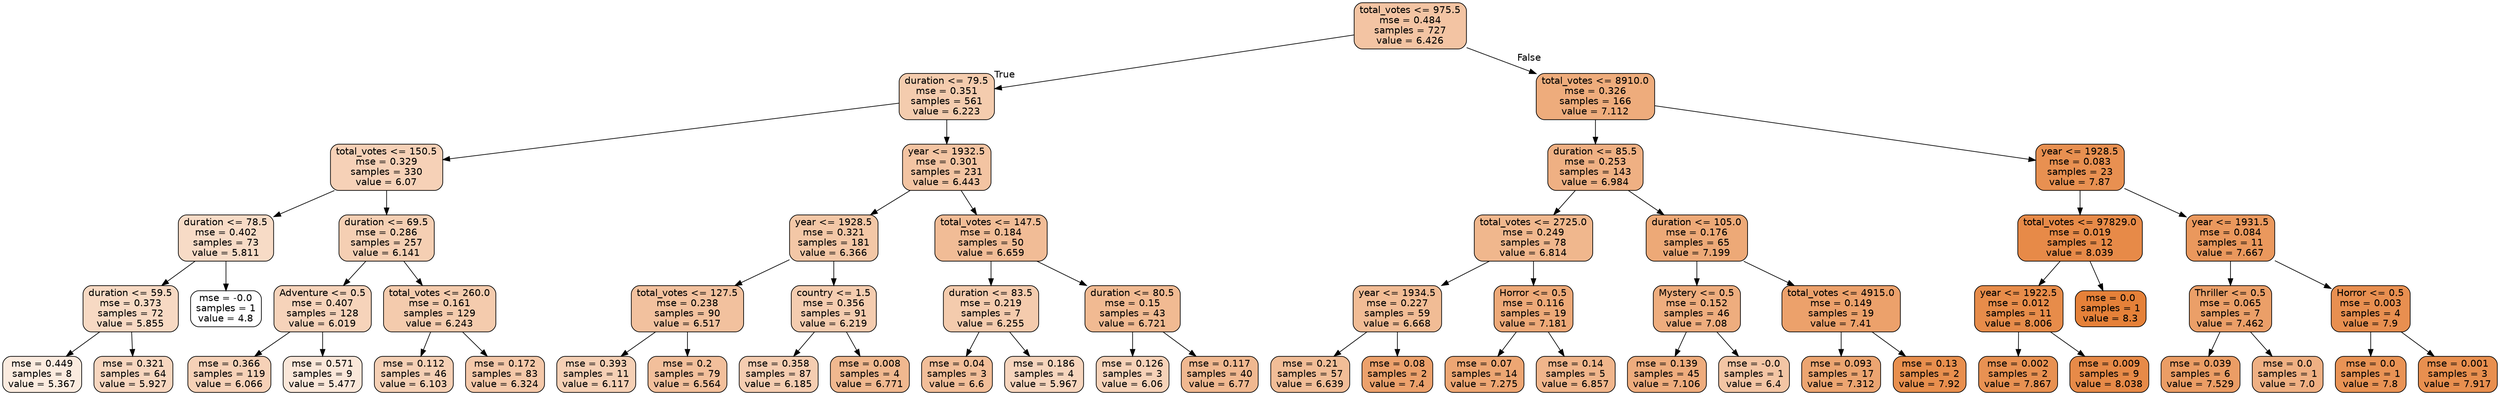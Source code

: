 digraph Tree {
node [shape=box, style="filled, rounded", color="black", fontname=helvetica] ;
edge [fontname=helvetica] ;
0 [label="total_votes <= 975.5\nmse = 0.484\nsamples = 727\nvalue = 6.426", fillcolor="#f3c4a3"] ;
1 [label="duration <= 79.5\nmse = 0.351\nsamples = 561\nvalue = 6.223", fillcolor="#f4ccae"] ;
0 -> 1 [labeldistance=2.5, labelangle=45, headlabel="True"] ;
2 [label="total_votes <= 150.5\nmse = 0.329\nsamples = 330\nvalue = 6.07", fillcolor="#f6d1b7"] ;
1 -> 2 ;
3 [label="duration <= 78.5\nmse = 0.402\nsamples = 73\nvalue = 5.811", fillcolor="#f7dbc6"] ;
2 -> 3 ;
4 [label="duration <= 59.5\nmse = 0.373\nsamples = 72\nvalue = 5.855", fillcolor="#f7d9c3"] ;
3 -> 4 ;
5 [label="mse = 0.449\nsamples = 8\nvalue = 5.367", fillcolor="#fbebdf"] ;
4 -> 5 ;
6 [label="mse = 0.321\nsamples = 64\nvalue = 5.927", fillcolor="#f7d6bf"] ;
4 -> 6 ;
7 [label="mse = -0.0\nsamples = 1\nvalue = 4.8", fillcolor="#ffffff"] ;
3 -> 7 ;
8 [label="duration <= 69.5\nmse = 0.286\nsamples = 257\nvalue = 6.141", fillcolor="#f5cfb3"] ;
2 -> 8 ;
9 [label="Adventure <= 0.5\nmse = 0.407\nsamples = 128\nvalue = 6.019", fillcolor="#f6d3ba"] ;
8 -> 9 ;
10 [label="mse = 0.366\nsamples = 119\nvalue = 6.066", fillcolor="#f6d1b7"] ;
9 -> 10 ;
11 [label="mse = 0.571\nsamples = 9\nvalue = 5.477", fillcolor="#fae7d9"] ;
9 -> 11 ;
12 [label="total_votes <= 260.0\nmse = 0.161\nsamples = 129\nvalue = 6.243", fillcolor="#f4cbad"] ;
8 -> 12 ;
13 [label="mse = 0.112\nsamples = 46\nvalue = 6.103", fillcolor="#f5d0b5"] ;
12 -> 13 ;
14 [label="mse = 0.172\nsamples = 83\nvalue = 6.324", fillcolor="#f4c8a9"] ;
12 -> 14 ;
15 [label="year <= 1932.5\nmse = 0.301\nsamples = 231\nvalue = 6.443", fillcolor="#f3c4a2"] ;
1 -> 15 ;
16 [label="year <= 1928.5\nmse = 0.321\nsamples = 181\nvalue = 6.366", fillcolor="#f3c7a6"] ;
15 -> 16 ;
17 [label="total_votes <= 127.5\nmse = 0.238\nsamples = 90\nvalue = 6.517", fillcolor="#f2c19e"] ;
16 -> 17 ;
18 [label="mse = 0.393\nsamples = 11\nvalue = 6.117", fillcolor="#f5d0b5"] ;
17 -> 18 ;
19 [label="mse = 0.2\nsamples = 79\nvalue = 6.564", fillcolor="#f2bf9b"] ;
17 -> 19 ;
20 [label="country <= 1.5\nmse = 0.356\nsamples = 91\nvalue = 6.219", fillcolor="#f4ccaf"] ;
16 -> 20 ;
21 [label="mse = 0.358\nsamples = 87\nvalue = 6.185", fillcolor="#f5cdb1"] ;
20 -> 21 ;
22 [label="mse = 0.008\nsamples = 4\nvalue = 6.771", fillcolor="#f0b88f"] ;
20 -> 22 ;
23 [label="total_votes <= 147.5\nmse = 0.184\nsamples = 50\nvalue = 6.659", fillcolor="#f1bc96"] ;
15 -> 23 ;
24 [label="duration <= 83.5\nmse = 0.219\nsamples = 7\nvalue = 6.255", fillcolor="#f4cbad"] ;
23 -> 24 ;
25 [label="mse = 0.04\nsamples = 3\nvalue = 6.6", fillcolor="#f2be99"] ;
24 -> 25 ;
26 [label="mse = 0.186\nsamples = 4\nvalue = 5.967", fillcolor="#f6d5bd"] ;
24 -> 26 ;
27 [label="duration <= 80.5\nmse = 0.15\nsamples = 43\nvalue = 6.721", fillcolor="#f1ba92"] ;
23 -> 27 ;
28 [label="mse = 0.126\nsamples = 3\nvalue = 6.06", fillcolor="#f6d2b8"] ;
27 -> 28 ;
29 [label="mse = 0.117\nsamples = 40\nvalue = 6.77", fillcolor="#f0b890"] ;
27 -> 29 ;
30 [label="total_votes <= 8910.0\nmse = 0.326\nsamples = 166\nvalue = 7.112", fillcolor="#eeac7c"] ;
0 -> 30 [labeldistance=2.5, labelangle=-45, headlabel="False"] ;
31 [label="duration <= 85.5\nmse = 0.253\nsamples = 143\nvalue = 6.984", fillcolor="#efb083"] ;
30 -> 31 ;
32 [label="total_votes <= 2725.0\nmse = 0.249\nsamples = 78\nvalue = 6.814", fillcolor="#f0b78d"] ;
31 -> 32 ;
33 [label="year <= 1934.5\nmse = 0.227\nsamples = 59\nvalue = 6.668", fillcolor="#f1bc95"] ;
32 -> 33 ;
34 [label="mse = 0.21\nsamples = 57\nvalue = 6.639", fillcolor="#f1bd97"] ;
33 -> 34 ;
35 [label="mse = 0.08\nsamples = 2\nvalue = 7.4", fillcolor="#eca16c"] ;
33 -> 35 ;
36 [label="Horror <= 0.5\nmse = 0.116\nsamples = 19\nvalue = 7.181", fillcolor="#eda978"] ;
32 -> 36 ;
37 [label="mse = 0.07\nsamples = 14\nvalue = 7.275", fillcolor="#eda673"] ;
36 -> 37 ;
38 [label="mse = 0.14\nsamples = 5\nvalue = 6.857", fillcolor="#f0b58b"] ;
36 -> 38 ;
39 [label="duration <= 105.0\nmse = 0.176\nsamples = 65\nvalue = 7.199", fillcolor="#eda977"] ;
31 -> 39 ;
40 [label="Mystery <= 0.5\nmse = 0.152\nsamples = 46\nvalue = 7.08", fillcolor="#eead7e"] ;
39 -> 40 ;
41 [label="mse = 0.139\nsamples = 45\nvalue = 7.106", fillcolor="#eeac7d"] ;
40 -> 41 ;
42 [label="mse = -0.0\nsamples = 1\nvalue = 6.4", fillcolor="#f3c5a4"] ;
40 -> 42 ;
43 [label="total_votes <= 4915.0\nmse = 0.149\nsamples = 19\nvalue = 7.41", fillcolor="#eca16b"] ;
39 -> 43 ;
44 [label="mse = 0.093\nsamples = 17\nvalue = 7.312", fillcolor="#eca571"] ;
43 -> 44 ;
45 [label="mse = 0.13\nsamples = 2\nvalue = 7.92", fillcolor="#e88f4e"] ;
43 -> 45 ;
46 [label="year <= 1928.5\nmse = 0.083\nsamples = 23\nvalue = 7.87", fillcolor="#e89051"] ;
30 -> 46 ;
47 [label="total_votes <= 97829.0\nmse = 0.019\nsamples = 12\nvalue = 8.039", fillcolor="#e78a48"] ;
46 -> 47 ;
48 [label="year <= 1922.5\nmse = 0.012\nsamples = 11\nvalue = 8.006", fillcolor="#e78c4a"] ;
47 -> 48 ;
49 [label="mse = 0.002\nsamples = 2\nvalue = 7.867", fillcolor="#e89152"] ;
48 -> 49 ;
50 [label="mse = 0.009\nsamples = 9\nvalue = 8.038", fillcolor="#e78a48"] ;
48 -> 50 ;
51 [label="mse = 0.0\nsamples = 1\nvalue = 8.3", fillcolor="#e58139"] ;
47 -> 51 ;
52 [label="year <= 1931.5\nmse = 0.084\nsamples = 11\nvalue = 7.667", fillcolor="#ea985d"] ;
46 -> 52 ;
53 [label="Thriller <= 0.5\nmse = 0.065\nsamples = 7\nvalue = 7.462", fillcolor="#eb9f68"] ;
52 -> 53 ;
54 [label="mse = 0.039\nsamples = 6\nvalue = 7.529", fillcolor="#eb9d65"] ;
53 -> 54 ;
55 [label="mse = 0.0\nsamples = 1\nvalue = 7.0", fillcolor="#efb083"] ;
53 -> 55 ;
56 [label="Horror <= 0.5\nmse = 0.003\nsamples = 4\nvalue = 7.9", fillcolor="#e88f50"] ;
52 -> 56 ;
57 [label="mse = 0.0\nsamples = 1\nvalue = 7.8", fillcolor="#e99355"] ;
56 -> 57 ;
58 [label="mse = 0.001\nsamples = 3\nvalue = 7.917", fillcolor="#e88f4f"] ;
56 -> 58 ;
}